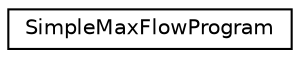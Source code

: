 digraph "Graphical Class Hierarchy"
{
 // LATEX_PDF_SIZE
  edge [fontname="Helvetica",fontsize="10",labelfontname="Helvetica",labelfontsize="10"];
  node [fontname="Helvetica",fontsize="10",shape=record];
  rankdir="LR";
  Node0 [label="SimpleMaxFlowProgram",height=0.2,width=0.4,color="black", fillcolor="white", style="filled",URL="$classSimpleMaxFlowProgram.html",tooltip=" "];
}
